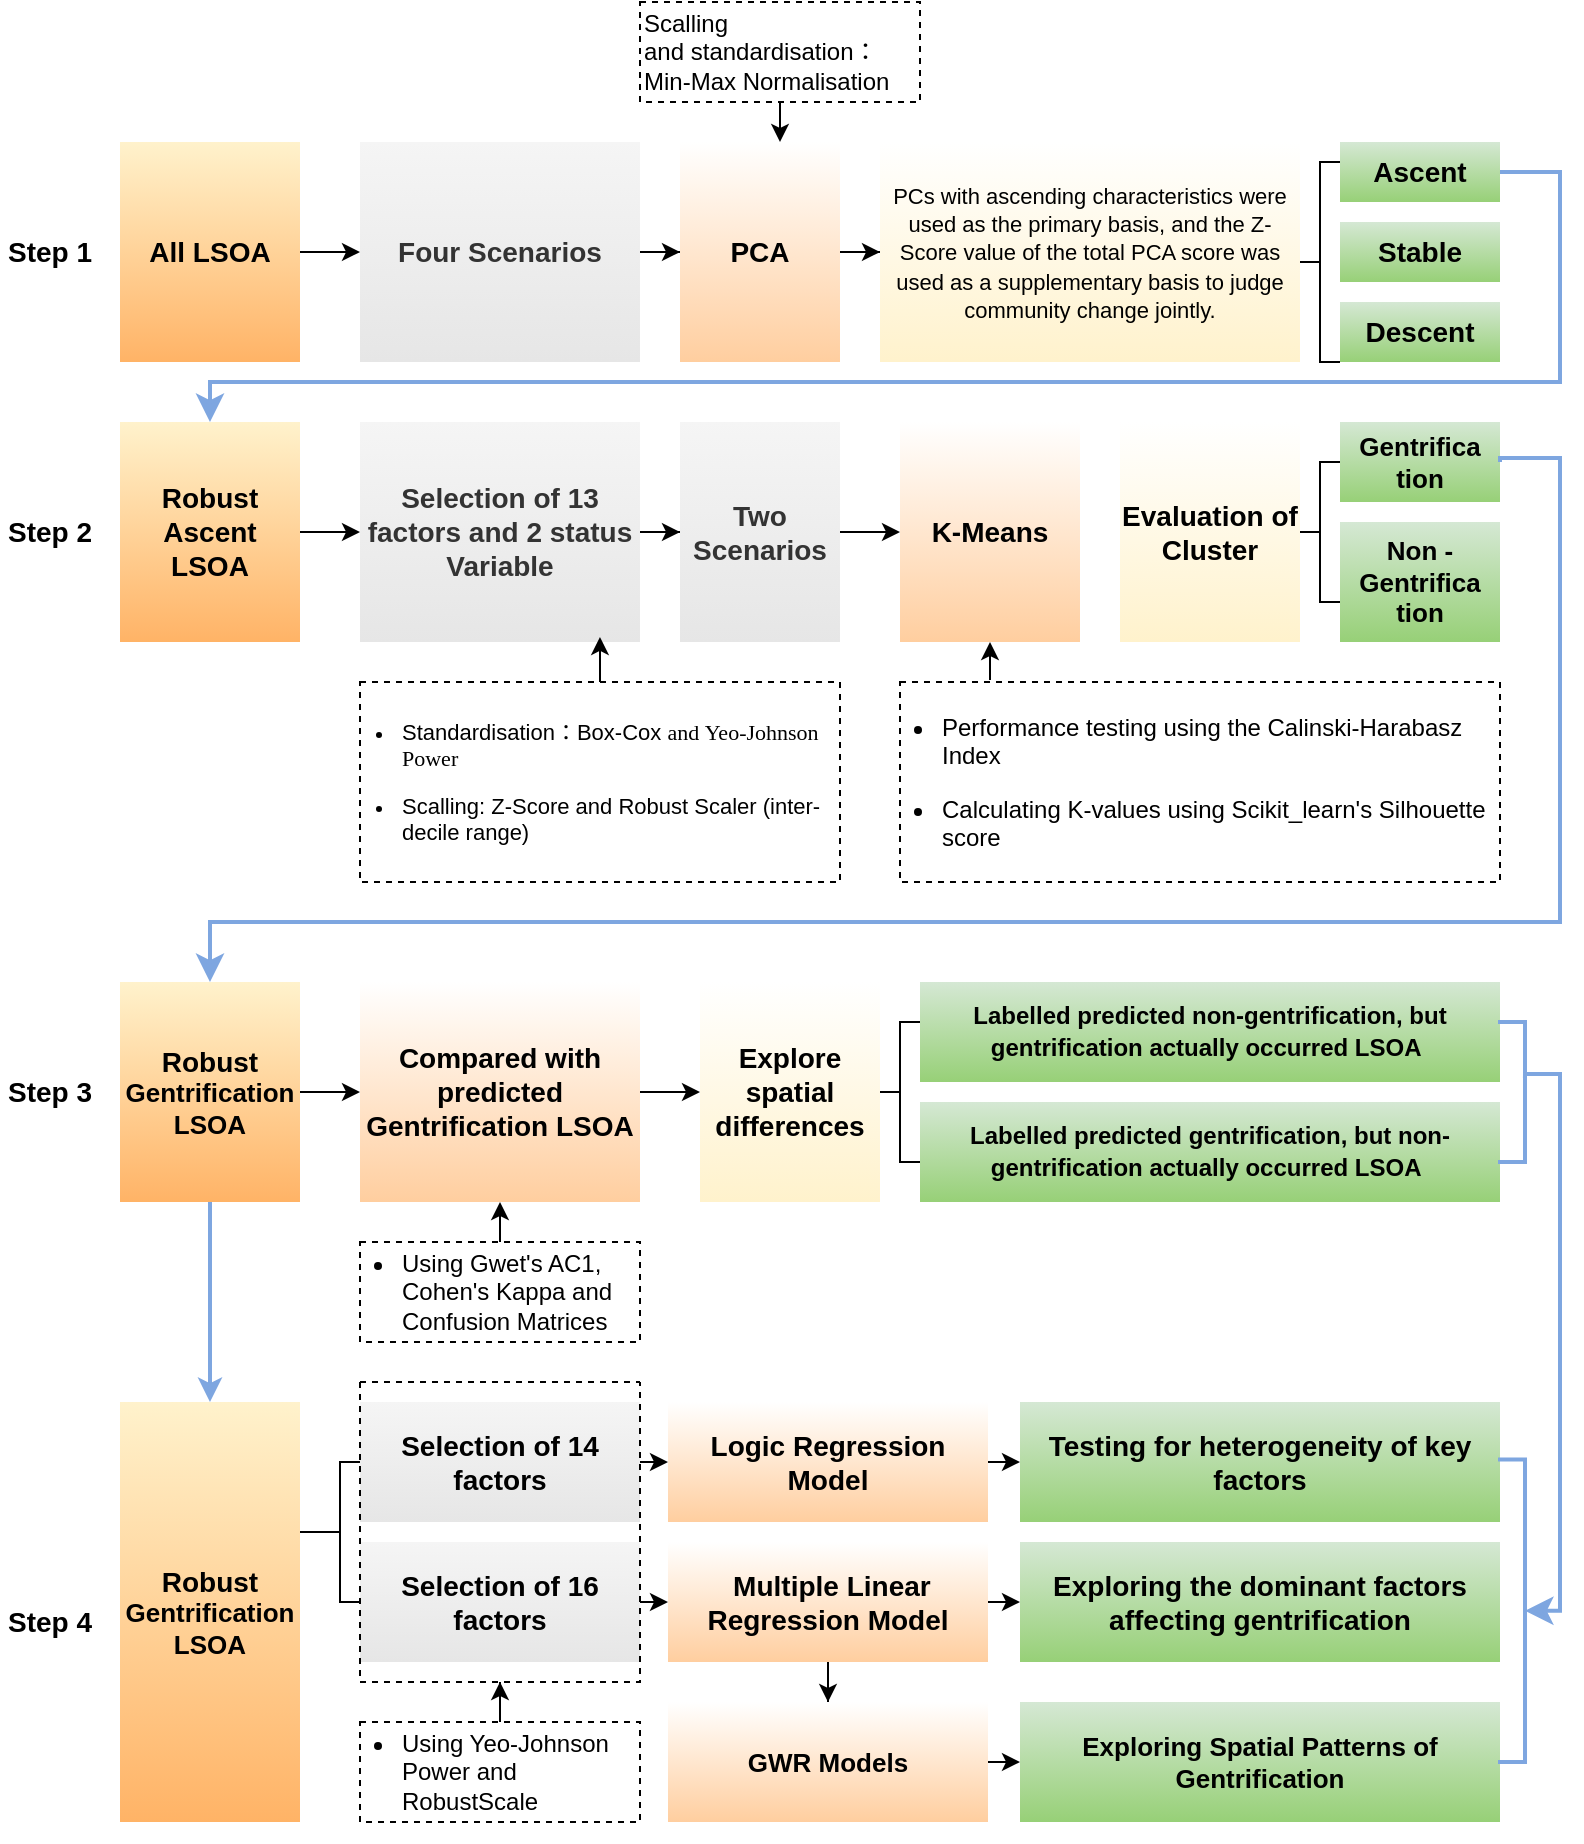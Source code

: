 <mxfile version="21.6.8" type="github">
  <diagram name="Page-1" id="EllKu3JdDMA9Aqnl0Kva">
    <mxGraphModel dx="1500" dy="773" grid="1" gridSize="10" guides="1" tooltips="1" connect="1" arrows="1" fold="1" page="1" pageScale="1" pageWidth="827" pageHeight="1169" math="0" shadow="0">
      <root>
        <mxCell id="0" />
        <mxCell id="1" parent="0" />
        <mxCell id="sk3ed05_mtSzI4mpOH8x-2" value="" style="group" vertex="1" connectable="0" parent="1">
          <mxGeometry x="20" y="50" width="780" height="920" as="geometry" />
        </mxCell>
        <mxCell id="RMV1_OSui-YwxQkxFpcB-105" value="&lt;font style=&quot;font-size: 14px;&quot;&gt;&lt;b&gt;Step 1&lt;/b&gt;&lt;/font&gt;" style="rounded=0;whiteSpace=wrap;html=1;fillColor=none;strokeColor=none;" parent="sk3ed05_mtSzI4mpOH8x-2" vertex="1">
          <mxGeometry y="70" width="50" height="110" as="geometry" />
        </mxCell>
        <mxCell id="RMV1_OSui-YwxQkxFpcB-107" value="&lt;font style=&quot;font-size: 14px;&quot;&gt;&lt;b&gt;Step 2&lt;/b&gt;&lt;/font&gt;" style="rounded=0;whiteSpace=wrap;html=1;fillColor=none;strokeColor=none;" parent="sk3ed05_mtSzI4mpOH8x-2" vertex="1">
          <mxGeometry y="210" width="50" height="110" as="geometry" />
        </mxCell>
        <mxCell id="RMV1_OSui-YwxQkxFpcB-108" value="&lt;font style=&quot;font-size: 14px;&quot;&gt;&lt;b&gt;Step 3&lt;/b&gt;&lt;/font&gt;" style="rounded=0;whiteSpace=wrap;html=1;fillColor=none;strokeColor=none;" parent="sk3ed05_mtSzI4mpOH8x-2" vertex="1">
          <mxGeometry y="490" width="50" height="110" as="geometry" />
        </mxCell>
        <mxCell id="RMV1_OSui-YwxQkxFpcB-109" value="&lt;font style=&quot;font-size: 14px;&quot;&gt;&lt;b&gt;Step 4&lt;/b&gt;&lt;/font&gt;" style="rounded=0;whiteSpace=wrap;html=1;fillColor=none;strokeColor=none;" parent="sk3ed05_mtSzI4mpOH8x-2" vertex="1">
          <mxGeometry y="700" width="50" height="220" as="geometry" />
        </mxCell>
        <mxCell id="RMV1_OSui-YwxQkxFpcB-68" value="&lt;font style=&quot;&quot;&gt;&lt;b style=&quot;border-color: var(--border-color); font-size: 14px;&quot;&gt;Robust&lt;/b&gt;&lt;b style=&quot;border-color: var(--border-color); font-size: 13px;&quot;&gt;&lt;br style=&quot;border-color: var(--border-color);&quot;&gt;Gentrification&lt;br style=&quot;border-color: var(--border-color);&quot;&gt;LSOA&lt;/b&gt;&lt;br&gt;&lt;/font&gt;" style="rounded=0;whiteSpace=wrap;html=1;fillColor=#fff2cc;strokeColor=none;gradientColor=#FFB366;" parent="sk3ed05_mtSzI4mpOH8x-2" vertex="1">
          <mxGeometry x="60" y="700" width="90" height="210" as="geometry" />
        </mxCell>
        <mxCell id="RMV1_OSui-YwxQkxFpcB-1" value="&lt;font style=&quot;font-size: 14px;&quot;&gt;&lt;b&gt;All LSOA&lt;/b&gt;&lt;/font&gt;" style="rounded=0;whiteSpace=wrap;html=1;fillColor=#fff2cc;strokeColor=none;gradientColor=#FFB366;" parent="sk3ed05_mtSzI4mpOH8x-2" vertex="1">
          <mxGeometry x="60" y="70" width="90" height="110" as="geometry" />
        </mxCell>
        <mxCell id="RMV1_OSui-YwxQkxFpcB-3" value="&lt;span style=&quot;font-size: 14px;&quot;&gt;&lt;b&gt;Four Scenarios&lt;/b&gt;&lt;/span&gt;" style="rounded=0;whiteSpace=wrap;html=1;fillColor=#f5f5f5;fontColor=#333333;strokeColor=none;gradientColor=#E6E6E6;" parent="sk3ed05_mtSzI4mpOH8x-2" vertex="1">
          <mxGeometry x="180" y="70" width="140" height="110" as="geometry" />
        </mxCell>
        <mxCell id="RMV1_OSui-YwxQkxFpcB-7" value="" style="edgeStyle=orthogonalEdgeStyle;rounded=0;orthogonalLoop=1;jettySize=auto;html=1;" parent="sk3ed05_mtSzI4mpOH8x-2" source="RMV1_OSui-YwxQkxFpcB-1" target="RMV1_OSui-YwxQkxFpcB-3" edge="1">
          <mxGeometry relative="1" as="geometry" />
        </mxCell>
        <mxCell id="RMV1_OSui-YwxQkxFpcB-6" value="" style="edgeStyle=orthogonalEdgeStyle;rounded=0;orthogonalLoop=1;jettySize=auto;html=1;" parent="sk3ed05_mtSzI4mpOH8x-2" edge="1">
          <mxGeometry relative="1" as="geometry">
            <mxPoint x="390" y="50" as="sourcePoint" />
            <mxPoint x="390" y="70" as="targetPoint" />
          </mxGeometry>
        </mxCell>
        <mxCell id="RMV1_OSui-YwxQkxFpcB-4" value="&lt;div style=&quot;&quot;&gt;&lt;span style=&quot;background-color: initial;&quot;&gt;Scalling and&amp;nbsp;standardisation：Min-Max Normalisation&lt;/span&gt;&lt;/div&gt;" style="rounded=0;whiteSpace=wrap;html=1;align=left;dashed=1;" parent="sk3ed05_mtSzI4mpOH8x-2" vertex="1">
          <mxGeometry x="320" width="140" height="50" as="geometry" />
        </mxCell>
        <mxCell id="RMV1_OSui-YwxQkxFpcB-8" value="&lt;span style=&quot;font-size: 14px;&quot;&gt;&lt;b&gt;PCA&lt;/b&gt;&lt;/span&gt;" style="rounded=0;whiteSpace=wrap;html=1;fillColor=#FFFFFF;strokeColor=none;gradientColor=#FFCE9F;" parent="sk3ed05_mtSzI4mpOH8x-2" vertex="1">
          <mxGeometry x="340" y="70" width="80" height="110" as="geometry" />
        </mxCell>
        <mxCell id="RMV1_OSui-YwxQkxFpcB-10" value="" style="edgeStyle=orthogonalEdgeStyle;rounded=0;orthogonalLoop=1;jettySize=auto;html=1;" parent="sk3ed05_mtSzI4mpOH8x-2" source="RMV1_OSui-YwxQkxFpcB-3" target="RMV1_OSui-YwxQkxFpcB-8" edge="1">
          <mxGeometry relative="1" as="geometry" />
        </mxCell>
        <mxCell id="RMV1_OSui-YwxQkxFpcB-9" value="&lt;font style=&quot;font-size: 11px;&quot;&gt;PCs with ascending characteristics were used as the primary basis, and the Z-Score value of the total PCA score was used as a supplementary basis to judge community change jointly.&lt;/font&gt;" style="rounded=0;whiteSpace=wrap;html=1;fillColor=#FFFFFF;strokeColor=none;verticalAlign=middle;gradientColor=#FFF2CC;" parent="sk3ed05_mtSzI4mpOH8x-2" vertex="1">
          <mxGeometry x="440" y="70" width="210" height="110" as="geometry" />
        </mxCell>
        <mxCell id="RMV1_OSui-YwxQkxFpcB-11" value="" style="edgeStyle=orthogonalEdgeStyle;rounded=0;orthogonalLoop=1;jettySize=auto;html=1;" parent="sk3ed05_mtSzI4mpOH8x-2" source="RMV1_OSui-YwxQkxFpcB-8" target="RMV1_OSui-YwxQkxFpcB-9" edge="1">
          <mxGeometry relative="1" as="geometry" />
        </mxCell>
        <mxCell id="RMV1_OSui-YwxQkxFpcB-12" value="&lt;span style=&quot;font-size: 14px;&quot;&gt;&lt;b&gt;Ascent&lt;/b&gt;&lt;/span&gt;" style="rounded=0;whiteSpace=wrap;html=1;fillColor=#D5E8D4;strokeColor=none;gradientColor=#97D077;" parent="sk3ed05_mtSzI4mpOH8x-2" vertex="1">
          <mxGeometry x="670" y="70" width="80" height="30" as="geometry" />
        </mxCell>
        <mxCell id="RMV1_OSui-YwxQkxFpcB-13" value="&lt;span style=&quot;font-size: 14px;&quot;&gt;&lt;b&gt;Stable&lt;/b&gt;&lt;/span&gt;" style="rounded=0;whiteSpace=wrap;html=1;fillColor=#D5E8D4;strokeColor=none;gradientColor=#97D077;" parent="sk3ed05_mtSzI4mpOH8x-2" vertex="1">
          <mxGeometry x="670" y="110" width="80" height="30" as="geometry" />
        </mxCell>
        <mxCell id="RMV1_OSui-YwxQkxFpcB-14" value="&lt;span style=&quot;font-size: 14px;&quot;&gt;&lt;b&gt;Descent&lt;/b&gt;&lt;/span&gt;" style="rounded=0;whiteSpace=wrap;html=1;fillColor=#D5E8D4;strokeColor=none;gradientColor=#97D077;" parent="sk3ed05_mtSzI4mpOH8x-2" vertex="1">
          <mxGeometry x="670" y="150" width="80" height="30" as="geometry" />
        </mxCell>
        <mxCell id="RMV1_OSui-YwxQkxFpcB-25" value="" style="strokeWidth=1;html=1;shape=mxgraph.flowchart.annotation_1;align=left;pointerEvents=1;" parent="sk3ed05_mtSzI4mpOH8x-2" vertex="1">
          <mxGeometry x="660" y="80" width="10" height="100" as="geometry" />
        </mxCell>
        <mxCell id="RMV1_OSui-YwxQkxFpcB-26" value="&lt;font style=&quot;font-size: 14px;&quot;&gt;&lt;b&gt;Robust&lt;br&gt;Ascent LSOA&lt;/b&gt;&lt;/font&gt;" style="rounded=0;whiteSpace=wrap;html=1;fillColor=#fff2cc;strokeColor=none;gradientColor=#FFB366;" parent="sk3ed05_mtSzI4mpOH8x-2" vertex="1">
          <mxGeometry x="60" y="210" width="90" height="110" as="geometry" />
        </mxCell>
        <mxCell id="RMV1_OSui-YwxQkxFpcB-29" value="" style="edgeStyle=orthogonalEdgeStyle;elbow=horizontal;endArrow=classic;html=1;rounded=0;endSize=8;startSize=8;exitX=1;exitY=0.5;exitDx=0;exitDy=0;entryX=0.5;entryY=0;entryDx=0;entryDy=0;strokeColor=#7EA6E0;strokeWidth=2;" parent="sk3ed05_mtSzI4mpOH8x-2" source="RMV1_OSui-YwxQkxFpcB-12" target="RMV1_OSui-YwxQkxFpcB-26" edge="1">
          <mxGeometry width="50" height="50" relative="1" as="geometry">
            <mxPoint x="440" y="300" as="sourcePoint" />
            <mxPoint x="490" y="250" as="targetPoint" />
            <Array as="points">
              <mxPoint x="780" y="85" />
              <mxPoint x="780" y="190" />
              <mxPoint x="105" y="190" />
            </Array>
          </mxGeometry>
        </mxCell>
        <mxCell id="RMV1_OSui-YwxQkxFpcB-30" value="&lt;b&gt;&lt;font style=&quot;font-size: 14px;&quot;&gt;Selection of 13 factors and 2 status Variable&lt;/font&gt;&lt;/b&gt;" style="rounded=0;whiteSpace=wrap;html=1;fillColor=#f5f5f5;fontColor=#333333;strokeColor=none;gradientColor=#E6E6E6;" parent="sk3ed05_mtSzI4mpOH8x-2" vertex="1">
          <mxGeometry x="180" y="210" width="140" height="110" as="geometry" />
        </mxCell>
        <mxCell id="RMV1_OSui-YwxQkxFpcB-34" value="" style="edgeStyle=orthogonalEdgeStyle;rounded=0;orthogonalLoop=1;jettySize=auto;html=1;" parent="sk3ed05_mtSzI4mpOH8x-2" source="RMV1_OSui-YwxQkxFpcB-26" target="RMV1_OSui-YwxQkxFpcB-30" edge="1">
          <mxGeometry relative="1" as="geometry" />
        </mxCell>
        <mxCell id="RMV1_OSui-YwxQkxFpcB-33" value="&lt;b&gt;&lt;font style=&quot;font-size: 14px;&quot;&gt;Two Scenarios&lt;/font&gt;&lt;/b&gt;" style="rounded=0;whiteSpace=wrap;html=1;fillColor=#f5f5f5;fontColor=#333333;strokeColor=none;gradientColor=#E6E6E6;" parent="sk3ed05_mtSzI4mpOH8x-2" vertex="1">
          <mxGeometry x="340" y="210" width="80" height="110" as="geometry" />
        </mxCell>
        <mxCell id="RMV1_OSui-YwxQkxFpcB-35" value="" style="edgeStyle=orthogonalEdgeStyle;rounded=0;orthogonalLoop=1;jettySize=auto;html=1;" parent="sk3ed05_mtSzI4mpOH8x-2" source="RMV1_OSui-YwxQkxFpcB-30" target="RMV1_OSui-YwxQkxFpcB-33" edge="1">
          <mxGeometry relative="1" as="geometry" />
        </mxCell>
        <mxCell id="RMV1_OSui-YwxQkxFpcB-36" value="&lt;div style=&quot;&quot;&gt;&lt;ul style=&quot;font-size: 11px;&quot;&gt;&lt;li&gt;&lt;font style=&quot;font-size: 11px;&quot;&gt;Standardisation：&lt;/font&gt;Box-Cox &lt;font style=&quot;background-color: initial;&quot; face=&quot;宋体&quot;&gt;and&lt;/font&gt;&lt;span style=&quot;background-color: initial; font-family: DengXian;&quot; lang=&quot;EN-US&quot;&gt;&amp;nbsp;Yeo-Johnson Power&lt;/span&gt;&lt;/li&gt;&lt;/ul&gt;&lt;ul style=&quot;font-size: 11px;&quot;&gt;&lt;li&gt;&lt;span style=&quot;background-color: initial; font-size: 11px;&quot;&gt;&lt;font style=&quot;font-size: 11px;&quot;&gt;Scalling: Z-Score and&amp;nbsp;&lt;/font&gt;&lt;/span&gt;Robust Scaler (inter-decile range)&lt;/li&gt;&lt;/ul&gt;&lt;/div&gt;&lt;span style=&quot;font-size: medium;&quot;&gt;&lt;/span&gt;" style="rounded=0;whiteSpace=wrap;html=1;align=left;dashed=1;spacingLeft=-21;" parent="sk3ed05_mtSzI4mpOH8x-2" vertex="1">
          <mxGeometry x="180" y="340" width="240" height="100" as="geometry" />
        </mxCell>
        <mxCell id="RMV1_OSui-YwxQkxFpcB-37" value="" style="endArrow=classic;html=1;rounded=0;exitX=0.5;exitY=0;exitDx=0;exitDy=0;entryX=0.857;entryY=0.977;entryDx=0;entryDy=0;entryPerimeter=0;" parent="sk3ed05_mtSzI4mpOH8x-2" source="RMV1_OSui-YwxQkxFpcB-36" target="RMV1_OSui-YwxQkxFpcB-30" edge="1">
          <mxGeometry width="50" height="50" relative="1" as="geometry">
            <mxPoint x="260" y="340" as="sourcePoint" />
            <mxPoint x="310" y="290" as="targetPoint" />
          </mxGeometry>
        </mxCell>
        <mxCell id="RMV1_OSui-YwxQkxFpcB-38" value="&lt;b&gt;&lt;font style=&quot;font-size: 14px;&quot;&gt;K-Means&lt;/font&gt;&lt;/b&gt;" style="whiteSpace=wrap;html=1;fillColor=#FFFFFF;strokeColor=none;rounded=0;gradientColor=#FFCE9F;" parent="sk3ed05_mtSzI4mpOH8x-2" vertex="1">
          <mxGeometry x="450" y="210" width="90" height="110" as="geometry" />
        </mxCell>
        <mxCell id="RMV1_OSui-YwxQkxFpcB-39" value="" style="edgeStyle=orthogonalEdgeStyle;rounded=0;orthogonalLoop=1;jettySize=auto;html=1;" parent="sk3ed05_mtSzI4mpOH8x-2" source="RMV1_OSui-YwxQkxFpcB-33" target="RMV1_OSui-YwxQkxFpcB-38" edge="1">
          <mxGeometry relative="1" as="geometry" />
        </mxCell>
        <mxCell id="RMV1_OSui-YwxQkxFpcB-40" value="&lt;div style=&quot;&quot;&gt;&lt;ul&gt;&lt;li&gt;Performance testing using the Calinski-Harabasz Index&lt;/li&gt;&lt;/ul&gt;&lt;div&gt;&lt;ul&gt;&lt;li&gt;Calculating K-values using Scikit_learn&#39;s Silhouette score&lt;br&gt;&lt;/li&gt;&lt;/ul&gt;&lt;/div&gt;&lt;/div&gt;&lt;span style=&quot;font-size: medium;&quot;&gt;&lt;/span&gt;" style="rounded=0;whiteSpace=wrap;html=1;align=left;dashed=1;spacingLeft=-21;" parent="sk3ed05_mtSzI4mpOH8x-2" vertex="1">
          <mxGeometry x="450" y="340" width="300" height="100" as="geometry" />
        </mxCell>
        <mxCell id="RMV1_OSui-YwxQkxFpcB-42" value="&lt;b&gt;&lt;font style=&quot;font-size: 14px;&quot;&gt;Evaluation of Cluster&lt;/font&gt;&lt;/b&gt;" style="whiteSpace=wrap;html=1;fillColor=#FFFFFF;strokeColor=none;rounded=0;gradientColor=#FFF2CC;" parent="sk3ed05_mtSzI4mpOH8x-2" vertex="1">
          <mxGeometry x="560" y="210" width="90" height="110" as="geometry" />
        </mxCell>
        <mxCell id="RMV1_OSui-YwxQkxFpcB-43" value="&lt;b style=&quot;font-size: 13px;&quot;&gt;&lt;font style=&quot;font-size: 13px;&quot;&gt;Gentrifica&lt;br&gt;tion&lt;/font&gt;&lt;/b&gt;" style="whiteSpace=wrap;html=1;fillColor=#D5E8D4;strokeColor=none;rounded=0;align=center;gradientColor=#97D077;" parent="sk3ed05_mtSzI4mpOH8x-2" vertex="1">
          <mxGeometry x="670" y="210" width="80" height="40" as="geometry" />
        </mxCell>
        <mxCell id="RMV1_OSui-YwxQkxFpcB-44" value="&lt;b style=&quot;font-size: 13px;&quot;&gt;&lt;font style=&quot;font-size: 13px;&quot;&gt;Non -Gentrifica&lt;br&gt;tion&lt;/font&gt;&lt;/b&gt;" style="whiteSpace=wrap;html=1;fillColor=#D5E8D4;strokeColor=none;rounded=0;align=center;gradientColor=#97D077;" parent="sk3ed05_mtSzI4mpOH8x-2" vertex="1">
          <mxGeometry x="670" y="260" width="80" height="60" as="geometry" />
        </mxCell>
        <mxCell id="RMV1_OSui-YwxQkxFpcB-45" value="" style="strokeWidth=1;html=1;shape=mxgraph.flowchart.annotation_1;align=left;pointerEvents=1;" parent="sk3ed05_mtSzI4mpOH8x-2" vertex="1">
          <mxGeometry x="660" y="230" width="10" height="70" as="geometry" />
        </mxCell>
        <mxCell id="RMV1_OSui-YwxQkxFpcB-46" value="" style="line;strokeWidth=1;html=1;" parent="sk3ed05_mtSzI4mpOH8x-2" vertex="1">
          <mxGeometry x="650" y="260" width="10" height="10" as="geometry" />
        </mxCell>
        <mxCell id="RMV1_OSui-YwxQkxFpcB-48" value="" style="line;strokeWidth=1;html=1;" parent="sk3ed05_mtSzI4mpOH8x-2" vertex="1">
          <mxGeometry x="650" y="125" width="10" height="10" as="geometry" />
        </mxCell>
        <mxCell id="RMV1_OSui-YwxQkxFpcB-49" value="" style="edgeStyle=orthogonalEdgeStyle;elbow=horizontal;endArrow=classic;html=1;rounded=0;endSize=8;startSize=8;exitX=1;exitY=0.5;exitDx=0;exitDy=0;entryX=0.5;entryY=0;entryDx=0;entryDy=0;strokeColor=#7EA6E0;strokeWidth=2;" parent="sk3ed05_mtSzI4mpOH8x-2" source="RMV1_OSui-YwxQkxFpcB-43" target="RMV1_OSui-YwxQkxFpcB-51" edge="1">
          <mxGeometry width="50" height="50" relative="1" as="geometry">
            <mxPoint x="755" y="227.5" as="sourcePoint" />
            <mxPoint x="110" y="352.5" as="targetPoint" />
            <Array as="points">
              <mxPoint x="750" y="228" />
              <mxPoint x="780" y="228" />
              <mxPoint x="780" y="460" />
              <mxPoint x="105" y="460" />
            </Array>
          </mxGeometry>
        </mxCell>
        <mxCell id="RMV1_OSui-YwxQkxFpcB-50" value="" style="endArrow=classic;html=1;rounded=0;entryX=0.5;entryY=1;entryDx=0;entryDy=0;exitX=0.15;exitY=-0.01;exitDx=0;exitDy=0;exitPerimeter=0;" parent="sk3ed05_mtSzI4mpOH8x-2" source="RMV1_OSui-YwxQkxFpcB-40" target="RMV1_OSui-YwxQkxFpcB-38" edge="1">
          <mxGeometry width="50" height="50" relative="1" as="geometry">
            <mxPoint x="490" y="340" as="sourcePoint" />
            <mxPoint x="535.714" y="320" as="targetPoint" />
          </mxGeometry>
        </mxCell>
        <mxCell id="RMV1_OSui-YwxQkxFpcB-51" value="&lt;font style=&quot;font-size: 13px;&quot;&gt;&lt;b style=&quot;border-color: var(--border-color); font-size: 14px;&quot;&gt;Robust&lt;/b&gt;&lt;b&gt;&lt;br&gt;Gentrification&lt;br&gt;LSOA&lt;br&gt;&lt;/b&gt;&lt;/font&gt;" style="rounded=0;whiteSpace=wrap;html=1;fillColor=#fff2cc;strokeColor=none;gradientColor=#FFB366;" parent="sk3ed05_mtSzI4mpOH8x-2" vertex="1">
          <mxGeometry x="60" y="490" width="90" height="110" as="geometry" />
        </mxCell>
        <mxCell id="RMV1_OSui-YwxQkxFpcB-56" value="&lt;span style=&quot;font-size: 14px;&quot;&gt;&lt;b&gt;Compared with predicted Gentrification LSOA&lt;/b&gt;&lt;/span&gt;" style="whiteSpace=wrap;html=1;fillColor=#FFFFFF;strokeColor=none;rounded=0;gradientColor=#FFCE9F;" parent="sk3ed05_mtSzI4mpOH8x-2" vertex="1">
          <mxGeometry x="180" y="490" width="140" height="110" as="geometry" />
        </mxCell>
        <mxCell id="RMV1_OSui-YwxQkxFpcB-60" value="" style="edgeStyle=orthogonalEdgeStyle;rounded=0;orthogonalLoop=1;jettySize=auto;html=1;" parent="sk3ed05_mtSzI4mpOH8x-2" source="RMV1_OSui-YwxQkxFpcB-51" target="RMV1_OSui-YwxQkxFpcB-56" edge="1">
          <mxGeometry relative="1" as="geometry" />
        </mxCell>
        <mxCell id="RMV1_OSui-YwxQkxFpcB-57" value="&lt;div style=&quot;&quot;&gt;&lt;ul style=&quot;&quot;&gt;&lt;li style=&quot;&quot;&gt;Using Gwet&#39;s AC1, Cohen&#39;s Kappa and Confusion Matrices&lt;br&gt;&lt;/li&gt;&lt;/ul&gt;&lt;/div&gt;&lt;span style=&quot;font-size: medium;&quot;&gt;&lt;/span&gt;" style="rounded=0;whiteSpace=wrap;html=1;align=left;dashed=1;spacingLeft=-21;" parent="sk3ed05_mtSzI4mpOH8x-2" vertex="1">
          <mxGeometry x="180" y="620" width="140" height="50" as="geometry" />
        </mxCell>
        <mxCell id="RMV1_OSui-YwxQkxFpcB-58" value="" style="endArrow=classic;html=1;rounded=0;exitX=0.5;exitY=0;exitDx=0;exitDy=0;" parent="sk3ed05_mtSzI4mpOH8x-2" source="RMV1_OSui-YwxQkxFpcB-57" edge="1">
          <mxGeometry width="50" height="50" relative="1" as="geometry">
            <mxPoint x="250" y="600" as="sourcePoint" />
            <mxPoint x="250" y="600" as="targetPoint" />
          </mxGeometry>
        </mxCell>
        <mxCell id="RMV1_OSui-YwxQkxFpcB-59" value="&lt;b style=&quot;font-size: 14px;&quot;&gt;Explore spatial differences&lt;/b&gt;" style="whiteSpace=wrap;html=1;fillColor=#FFFFFF;strokeColor=none;rounded=0;gradientColor=#FFF2CC;" parent="sk3ed05_mtSzI4mpOH8x-2" vertex="1">
          <mxGeometry x="350" y="490" width="90" height="110" as="geometry" />
        </mxCell>
        <mxCell id="RMV1_OSui-YwxQkxFpcB-64" value="&lt;b&gt;Labelled predicted non-gentrification, but gentrification actually occurred LSOA&lt;/b&gt;&lt;b style=&quot;font-size: 14px;&quot;&gt;&amp;nbsp;&lt;/b&gt;" style="rounded=0;whiteSpace=wrap;html=1;fillColor=#D5E8D4;strokeColor=none;gradientColor=#97D077;" parent="sk3ed05_mtSzI4mpOH8x-2" vertex="1">
          <mxGeometry x="460" y="490" width="290" height="50" as="geometry" />
        </mxCell>
        <mxCell id="RMV1_OSui-YwxQkxFpcB-65" value="&lt;b&gt;Labelled predicted gentrification, but non-gentrification actually occurred LSOA&lt;/b&gt;&lt;b style=&quot;font-size: 14px;&quot;&gt;&amp;nbsp;&lt;/b&gt;" style="rounded=0;whiteSpace=wrap;html=1;fillColor=#D5E8D4;strokeColor=none;gradientColor=#97D077;" parent="sk3ed05_mtSzI4mpOH8x-2" vertex="1">
          <mxGeometry x="460" y="550" width="290" height="50" as="geometry" />
        </mxCell>
        <mxCell id="RMV1_OSui-YwxQkxFpcB-66" value="" style="strokeWidth=1;html=1;shape=mxgraph.flowchart.annotation_1;align=left;pointerEvents=1;" parent="sk3ed05_mtSzI4mpOH8x-2" vertex="1">
          <mxGeometry x="450" y="510" width="10" height="70" as="geometry" />
        </mxCell>
        <mxCell id="RMV1_OSui-YwxQkxFpcB-67" value="" style="line;strokeWidth=1;html=1;" parent="sk3ed05_mtSzI4mpOH8x-2" vertex="1">
          <mxGeometry x="440" y="540" width="10" height="10" as="geometry" />
        </mxCell>
        <mxCell id="RMV1_OSui-YwxQkxFpcB-61" value="" style="edgeStyle=orthogonalEdgeStyle;rounded=0;orthogonalLoop=1;jettySize=auto;html=1;" parent="sk3ed05_mtSzI4mpOH8x-2" source="RMV1_OSui-YwxQkxFpcB-56" target="RMV1_OSui-YwxQkxFpcB-59" edge="1">
          <mxGeometry relative="1" as="geometry" />
        </mxCell>
        <mxCell id="RMV1_OSui-YwxQkxFpcB-69" value="" style="endArrow=classic;html=1;rounded=0;exitX=0.5;exitY=1;exitDx=0;exitDy=0;entryX=0.5;entryY=0;entryDx=0;entryDy=0;strokeWidth=2;strokeColor=#7EA6E0;" parent="sk3ed05_mtSzI4mpOH8x-2" source="RMV1_OSui-YwxQkxFpcB-51" target="RMV1_OSui-YwxQkxFpcB-68" edge="1">
          <mxGeometry width="50" height="50" relative="1" as="geometry">
            <mxPoint x="390" y="690" as="sourcePoint" />
            <mxPoint x="440" y="640" as="targetPoint" />
          </mxGeometry>
        </mxCell>
        <mxCell id="RMV1_OSui-YwxQkxFpcB-74" value="&lt;b style=&quot;border-color: var(--border-color); color: rgb(0, 0, 0); font-size: 14px;&quot;&gt;Selection of 14 factors&lt;/b&gt;" style="rounded=0;whiteSpace=wrap;html=1;fillColor=#f5f5f5;fontColor=#333333;strokeColor=none;gradientColor=#E6E6E6;" parent="sk3ed05_mtSzI4mpOH8x-2" vertex="1">
          <mxGeometry x="180" y="700" width="140" height="60" as="geometry" />
        </mxCell>
        <mxCell id="RMV1_OSui-YwxQkxFpcB-75" value="&lt;div style=&quot;&quot;&gt;&lt;ul style=&quot;&quot;&gt;&lt;li style=&quot;&quot;&gt;Using Yeo-Johnson Power and RobustScale&lt;br&gt;&lt;/li&gt;&lt;/ul&gt;&lt;/div&gt;&lt;span style=&quot;font-size: medium;&quot;&gt;&lt;/span&gt;" style="rounded=0;whiteSpace=wrap;html=1;align=left;dashed=1;spacingLeft=-21;" parent="sk3ed05_mtSzI4mpOH8x-2" vertex="1">
          <mxGeometry x="180" y="860" width="140" height="50" as="geometry" />
        </mxCell>
        <mxCell id="RMV1_OSui-YwxQkxFpcB-77" value="&lt;span style=&quot;font-size: 14px;&quot;&gt;&lt;b&gt;Logic Regression Model&lt;/b&gt;&lt;/span&gt;" style="whiteSpace=wrap;html=1;fillColor=#FFFFFF;strokeColor=none;rounded=0;gradientColor=#FFCE9F;" parent="sk3ed05_mtSzI4mpOH8x-2" vertex="1">
          <mxGeometry x="334" y="700" width="160" height="60" as="geometry" />
        </mxCell>
        <mxCell id="RMV1_OSui-YwxQkxFpcB-78" value="&lt;b style=&quot;border-color: var(--border-color);&quot;&gt;&lt;font style=&quot;border-color: var(--border-color); font-size: 14px;&quot;&gt;Testing for heterogeneity of key factors&lt;/font&gt;&lt;/b&gt;" style="rounded=0;whiteSpace=wrap;html=1;fillColor=#D5E8D4;strokeColor=none;gradientColor=#97D077;" parent="sk3ed05_mtSzI4mpOH8x-2" vertex="1">
          <mxGeometry x="510" y="700" width="240" height="60" as="geometry" />
        </mxCell>
        <mxCell id="RMV1_OSui-YwxQkxFpcB-79" value="&lt;b style=&quot;border-color: var(--border-color); color: rgb(0, 0, 0); font-size: 14px;&quot;&gt;Selection of 16 factors&lt;/b&gt;" style="rounded=0;whiteSpace=wrap;html=1;fillColor=#f5f5f5;fontColor=#333333;strokeColor=none;gradientColor=#E6E6E6;" parent="sk3ed05_mtSzI4mpOH8x-2" vertex="1">
          <mxGeometry x="180" y="770" width="140" height="60" as="geometry" />
        </mxCell>
        <mxCell id="RMV1_OSui-YwxQkxFpcB-80" value="&lt;font style=&quot;font-size: 14px;&quot;&gt;&lt;b style=&quot;&quot;&gt;&amp;nbsp;M&lt;/b&gt;&lt;b&gt;ultiple Linear&lt;/b&gt;&lt;br&gt;&lt;b style=&quot;&quot;&gt;Regression Model&lt;/b&gt;&lt;/font&gt;" style="whiteSpace=wrap;html=1;fillColor=#FFFFFF;strokeColor=none;rounded=0;gradientColor=#FFCE9F;" parent="sk3ed05_mtSzI4mpOH8x-2" vertex="1">
          <mxGeometry x="334" y="770" width="160" height="60" as="geometry" />
        </mxCell>
        <mxCell id="RMV1_OSui-YwxQkxFpcB-83" value="" style="strokeWidth=1;html=1;shape=mxgraph.flowchart.annotation_1;align=left;pointerEvents=1;" parent="sk3ed05_mtSzI4mpOH8x-2" vertex="1">
          <mxGeometry x="170" y="730" width="10" height="70" as="geometry" />
        </mxCell>
        <mxCell id="RMV1_OSui-YwxQkxFpcB-84" value="" style="line;strokeWidth=1;html=1;" parent="sk3ed05_mtSzI4mpOH8x-2" vertex="1">
          <mxGeometry x="150" y="760" width="20" height="10" as="geometry" />
        </mxCell>
        <mxCell id="RMV1_OSui-YwxQkxFpcB-85" value="" style="endArrow=classic;html=1;rounded=0;exitX=1;exitY=0.5;exitDx=0;exitDy=0;entryX=0;entryY=0.5;entryDx=0;entryDy=0;" parent="sk3ed05_mtSzI4mpOH8x-2" source="RMV1_OSui-YwxQkxFpcB-74" target="RMV1_OSui-YwxQkxFpcB-77" edge="1">
          <mxGeometry width="50" height="50" relative="1" as="geometry">
            <mxPoint x="380" y="730" as="sourcePoint" />
            <mxPoint x="430" y="680" as="targetPoint" />
          </mxGeometry>
        </mxCell>
        <mxCell id="RMV1_OSui-YwxQkxFpcB-86" value="" style="endArrow=classic;html=1;rounded=0;exitX=1;exitY=0.5;exitDx=0;exitDy=0;entryX=0;entryY=0.5;entryDx=0;entryDy=0;" parent="sk3ed05_mtSzI4mpOH8x-2" source="RMV1_OSui-YwxQkxFpcB-79" target="RMV1_OSui-YwxQkxFpcB-80" edge="1">
          <mxGeometry width="50" height="50" relative="1" as="geometry">
            <mxPoint x="380" y="730" as="sourcePoint" />
            <mxPoint x="430" y="680" as="targetPoint" />
          </mxGeometry>
        </mxCell>
        <mxCell id="RMV1_OSui-YwxQkxFpcB-87" value="" style="endArrow=classic;html=1;rounded=0;exitX=1;exitY=0.5;exitDx=0;exitDy=0;entryX=0;entryY=0.5;entryDx=0;entryDy=0;" parent="sk3ed05_mtSzI4mpOH8x-2" source="RMV1_OSui-YwxQkxFpcB-77" target="RMV1_OSui-YwxQkxFpcB-78" edge="1">
          <mxGeometry width="50" height="50" relative="1" as="geometry">
            <mxPoint x="380" y="730" as="sourcePoint" />
            <mxPoint x="430" y="680" as="targetPoint" />
          </mxGeometry>
        </mxCell>
        <mxCell id="RMV1_OSui-YwxQkxFpcB-88" value="&lt;b style=&quot;border-color: var(--border-color);&quot;&gt;&lt;font style=&quot;border-color: var(--border-color); font-size: 14px;&quot;&gt;Exploring the dominant factors affecting gentrification&lt;/font&gt;&lt;/b&gt;" style="rounded=0;whiteSpace=wrap;html=1;fillColor=#D5E8D4;strokeColor=none;gradientColor=#97D077;" parent="sk3ed05_mtSzI4mpOH8x-2" vertex="1">
          <mxGeometry x="510" y="770" width="240" height="60" as="geometry" />
        </mxCell>
        <mxCell id="RMV1_OSui-YwxQkxFpcB-89" value="" style="endArrow=classic;html=1;rounded=0;exitX=1;exitY=0.5;exitDx=0;exitDy=0;entryX=0;entryY=0.5;entryDx=0;entryDy=0;" parent="sk3ed05_mtSzI4mpOH8x-2" source="RMV1_OSui-YwxQkxFpcB-80" target="RMV1_OSui-YwxQkxFpcB-88" edge="1">
          <mxGeometry width="50" height="50" relative="1" as="geometry">
            <mxPoint x="380" y="730" as="sourcePoint" />
            <mxPoint x="430" y="680" as="targetPoint" />
          </mxGeometry>
        </mxCell>
        <mxCell id="RMV1_OSui-YwxQkxFpcB-90" value="" style="swimlane;startSize=0;dashed=1;" parent="sk3ed05_mtSzI4mpOH8x-2" vertex="1">
          <mxGeometry x="180" y="690" width="140" height="150" as="geometry" />
        </mxCell>
        <mxCell id="RMV1_OSui-YwxQkxFpcB-91" value="" style="edgeStyle=orthogonalEdgeStyle;rounded=0;orthogonalLoop=1;jettySize=auto;html=1;entryX=0.5;entryY=1;entryDx=0;entryDy=0;" parent="sk3ed05_mtSzI4mpOH8x-2" source="RMV1_OSui-YwxQkxFpcB-75" target="RMV1_OSui-YwxQkxFpcB-90" edge="1">
          <mxGeometry relative="1" as="geometry" />
        </mxCell>
        <mxCell id="RMV1_OSui-YwxQkxFpcB-92" value="&lt;b&gt;&lt;font style=&quot;font-size: 13px;&quot;&gt;GWR Models&lt;/font&gt;&lt;/b&gt;" style="whiteSpace=wrap;html=1;fillColor=#FFFFFF;strokeColor=none;rounded=0;gradientColor=#FFCE9F;" parent="sk3ed05_mtSzI4mpOH8x-2" vertex="1">
          <mxGeometry x="334" y="850" width="160" height="60" as="geometry" />
        </mxCell>
        <mxCell id="RMV1_OSui-YwxQkxFpcB-94" value="&lt;b style=&quot;border-color: var(--border-color);&quot;&gt;&lt;font style=&quot;border-color: var(--border-color); font-size: 13px;&quot;&gt;Exploring Spatial Patterns of Gentrification&lt;/font&gt;&lt;/b&gt;" style="rounded=0;whiteSpace=wrap;html=1;fillColor=#D5E8D4;strokeColor=none;gradientColor=#97D077;" parent="sk3ed05_mtSzI4mpOH8x-2" vertex="1">
          <mxGeometry x="510" y="850" width="240" height="60" as="geometry" />
        </mxCell>
        <mxCell id="RMV1_OSui-YwxQkxFpcB-95" style="edgeStyle=orthogonalEdgeStyle;rounded=0;orthogonalLoop=1;jettySize=auto;html=1;exitX=0.5;exitY=1;exitDx=0;exitDy=0;" parent="sk3ed05_mtSzI4mpOH8x-2" source="RMV1_OSui-YwxQkxFpcB-94" target="RMV1_OSui-YwxQkxFpcB-94" edge="1">
          <mxGeometry relative="1" as="geometry" />
        </mxCell>
        <mxCell id="RMV1_OSui-YwxQkxFpcB-96" value="" style="endArrow=classic;html=1;rounded=0;exitX=1;exitY=0.5;exitDx=0;exitDy=0;entryX=0;entryY=0.5;entryDx=0;entryDy=0;" parent="sk3ed05_mtSzI4mpOH8x-2" source="RMV1_OSui-YwxQkxFpcB-92" target="RMV1_OSui-YwxQkxFpcB-94" edge="1">
          <mxGeometry width="50" height="50" relative="1" as="geometry">
            <mxPoint x="380" y="770" as="sourcePoint" />
            <mxPoint x="430" y="720" as="targetPoint" />
          </mxGeometry>
        </mxCell>
        <mxCell id="RMV1_OSui-YwxQkxFpcB-98" value="" style="shape=partialRectangle;whiteSpace=wrap;html=1;bottom=1;right=1;left=1;top=0;fillColor=none;routingCenterX=-0.5;rotation=-90;strokeColor=#7EA6E0;strokeWidth=2;" parent="sk3ed05_mtSzI4mpOH8x-2" vertex="1">
          <mxGeometry x="721.25" y="538.75" width="70" height="12.5" as="geometry" />
        </mxCell>
        <mxCell id="RMV1_OSui-YwxQkxFpcB-100" value="" style="shape=partialRectangle;whiteSpace=wrap;html=1;bottom=1;right=1;left=1;top=0;fillColor=none;routingCenterX=-0.5;rotation=-90;strokeColor=#7EA6E0;strokeWidth=2;" parent="sk3ed05_mtSzI4mpOH8x-2" vertex="1">
          <mxGeometry x="680.63" y="798.13" width="151.25" height="12.5" as="geometry" />
        </mxCell>
        <mxCell id="RMV1_OSui-YwxQkxFpcB-104" value="" style="edgeStyle=orthogonalEdgeStyle;elbow=horizontal;endArrow=classic;html=1;rounded=0;endSize=8;startSize=8;exitX=1;exitY=0.5;exitDx=0;exitDy=0;entryX=0.5;entryY=1;entryDx=0;entryDy=0;strokeColor=#7EA6E0;strokeWidth=2;" parent="sk3ed05_mtSzI4mpOH8x-2" target="RMV1_OSui-YwxQkxFpcB-100" edge="1">
          <mxGeometry width="50" height="50" relative="1" as="geometry">
            <mxPoint x="762.47" y="538.13" as="sourcePoint" />
            <mxPoint x="117.47" y="798.13" as="targetPoint" />
            <Array as="points">
              <mxPoint x="763" y="536" />
              <mxPoint x="780" y="536" />
              <mxPoint x="780" y="804" />
            </Array>
          </mxGeometry>
        </mxCell>
        <mxCell id="RMV1_OSui-YwxQkxFpcB-93" value="" style="edgeStyle=orthogonalEdgeStyle;rounded=0;orthogonalLoop=1;jettySize=auto;html=1;" parent="sk3ed05_mtSzI4mpOH8x-2" source="RMV1_OSui-YwxQkxFpcB-80" target="RMV1_OSui-YwxQkxFpcB-92" edge="1">
          <mxGeometry relative="1" as="geometry" />
        </mxCell>
      </root>
    </mxGraphModel>
  </diagram>
</mxfile>
